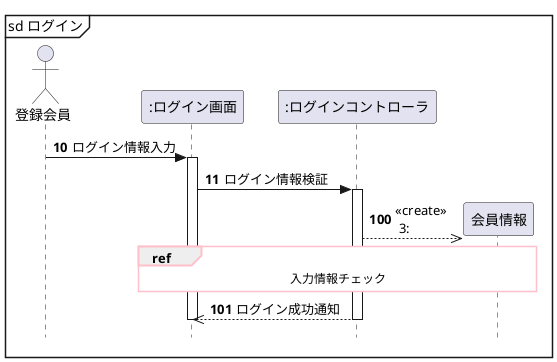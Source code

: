 @startuml
hide footbox
Actor 登録会員 as member
participant ":ログイン画面" as login
participant ":ログインコントローラ" as control
participant "会員情報" as entity
'メッセージに自動で番号を降る
autonumber 10
' 厳密なUMLに準拠する
skinparam style strictuml
' refの枠線
skinparam sequenceReferenceBorderColor pink
' refの背景色
skinparam sequenceReferenceBackgroundColor white
' skinparam sequenceReferenceHeaderBackgroundColor lightblue
mainframe sd ログイン
member -> login : ログイン情報入力
activate login
login -> control : ログイン情報検証
activate control
create entity
autonumber 100
control -->> entity :<<create>>\n 3:
ref over login, control, entity
入力情報チェック
end ref
login <<-- control : ログイン成功通知
deactivate control
deactivate login
@enduml